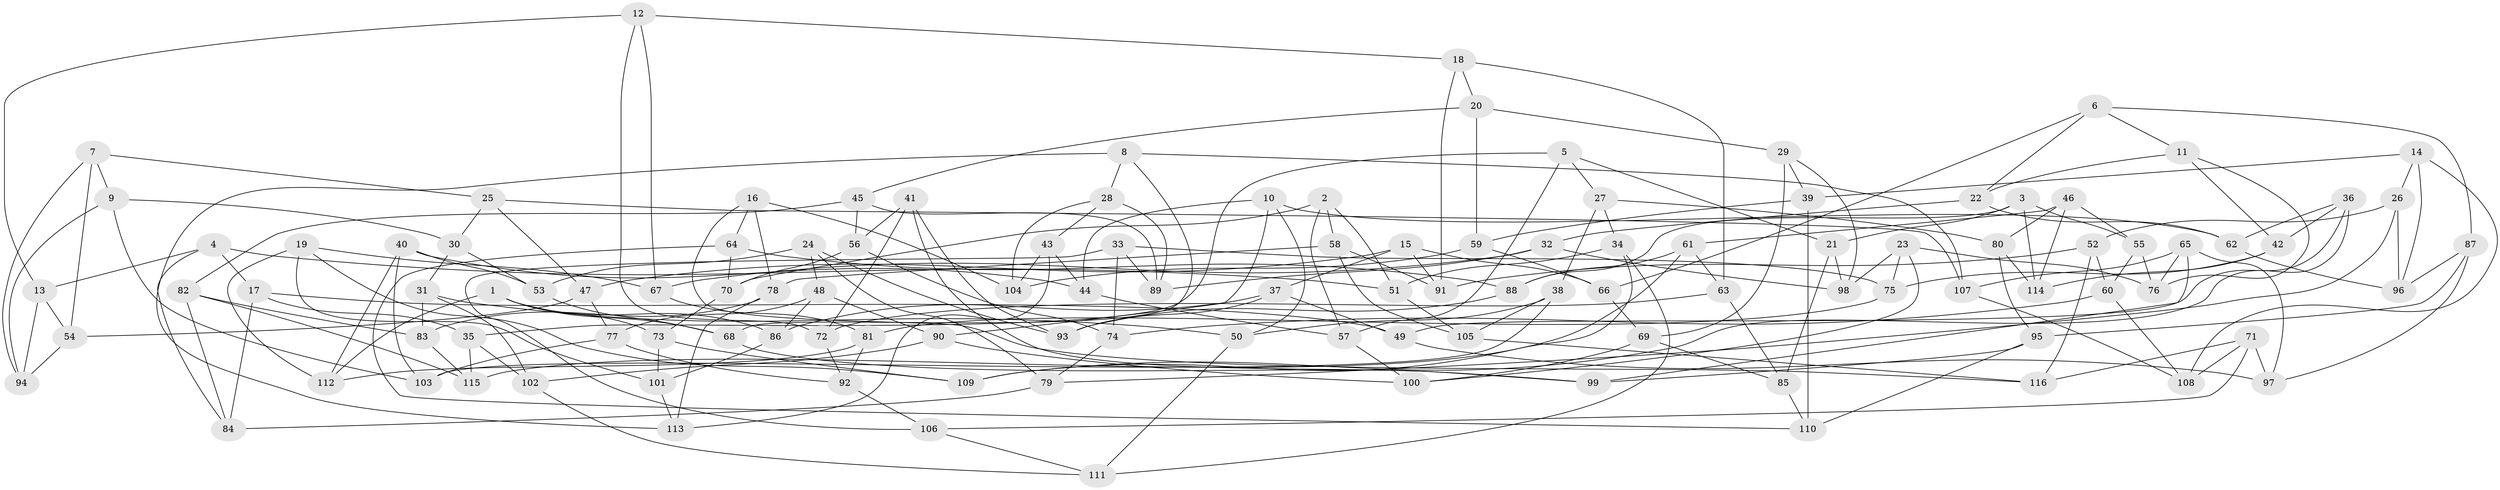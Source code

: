 // Generated by graph-tools (version 1.1) at 2025/02/03/09/25 03:02:54]
// undirected, 116 vertices, 232 edges
graph export_dot {
graph [start="1"]
  node [color=gray90,style=filled];
  1;
  2;
  3;
  4;
  5;
  6;
  7;
  8;
  9;
  10;
  11;
  12;
  13;
  14;
  15;
  16;
  17;
  18;
  19;
  20;
  21;
  22;
  23;
  24;
  25;
  26;
  27;
  28;
  29;
  30;
  31;
  32;
  33;
  34;
  35;
  36;
  37;
  38;
  39;
  40;
  41;
  42;
  43;
  44;
  45;
  46;
  47;
  48;
  49;
  50;
  51;
  52;
  53;
  54;
  55;
  56;
  57;
  58;
  59;
  60;
  61;
  62;
  63;
  64;
  65;
  66;
  67;
  68;
  69;
  70;
  71;
  72;
  73;
  74;
  75;
  76;
  77;
  78;
  79;
  80;
  81;
  82;
  83;
  84;
  85;
  86;
  87;
  88;
  89;
  90;
  91;
  92;
  93;
  94;
  95;
  96;
  97;
  98;
  99;
  100;
  101;
  102;
  103;
  104;
  105;
  106;
  107;
  108;
  109;
  110;
  111;
  112;
  113;
  114;
  115;
  116;
  1 -- 73;
  1 -- 86;
  1 -- 112;
  1 -- 68;
  2 -- 58;
  2 -- 51;
  2 -- 57;
  2 -- 70;
  3 -- 21;
  3 -- 114;
  3 -- 55;
  3 -- 88;
  4 -- 13;
  4 -- 17;
  4 -- 51;
  4 -- 84;
  5 -- 35;
  5 -- 21;
  5 -- 27;
  5 -- 57;
  6 -- 66;
  6 -- 22;
  6 -- 11;
  6 -- 87;
  7 -- 54;
  7 -- 94;
  7 -- 9;
  7 -- 25;
  8 -- 113;
  8 -- 68;
  8 -- 107;
  8 -- 28;
  9 -- 94;
  9 -- 30;
  9 -- 103;
  10 -- 62;
  10 -- 90;
  10 -- 50;
  10 -- 44;
  11 -- 76;
  11 -- 22;
  11 -- 42;
  12 -- 13;
  12 -- 18;
  12 -- 72;
  12 -- 67;
  13 -- 54;
  13 -- 94;
  14 -- 108;
  14 -- 39;
  14 -- 96;
  14 -- 26;
  15 -- 91;
  15 -- 37;
  15 -- 47;
  15 -- 66;
  16 -- 104;
  16 -- 78;
  16 -- 64;
  16 -- 116;
  17 -- 49;
  17 -- 84;
  17 -- 35;
  18 -- 63;
  18 -- 20;
  18 -- 91;
  19 -- 67;
  19 -- 109;
  19 -- 112;
  19 -- 101;
  20 -- 59;
  20 -- 45;
  20 -- 29;
  21 -- 85;
  21 -- 98;
  22 -- 32;
  22 -- 62;
  23 -- 100;
  23 -- 98;
  23 -- 76;
  23 -- 75;
  24 -- 53;
  24 -- 79;
  24 -- 48;
  24 -- 93;
  25 -- 107;
  25 -- 47;
  25 -- 30;
  26 -- 96;
  26 -- 52;
  26 -- 79;
  27 -- 34;
  27 -- 80;
  27 -- 38;
  28 -- 104;
  28 -- 43;
  28 -- 89;
  29 -- 69;
  29 -- 39;
  29 -- 98;
  30 -- 53;
  30 -- 31;
  31 -- 83;
  31 -- 102;
  31 -- 50;
  32 -- 98;
  32 -- 67;
  32 -- 89;
  33 -- 106;
  33 -- 74;
  33 -- 75;
  33 -- 89;
  34 -- 111;
  34 -- 51;
  34 -- 109;
  35 -- 102;
  35 -- 115;
  36 -- 42;
  36 -- 109;
  36 -- 49;
  36 -- 62;
  37 -- 93;
  37 -- 49;
  37 -- 86;
  38 -- 50;
  38 -- 103;
  38 -- 105;
  39 -- 110;
  39 -- 59;
  40 -- 103;
  40 -- 53;
  40 -- 112;
  40 -- 44;
  41 -- 93;
  41 -- 72;
  41 -- 99;
  41 -- 56;
  42 -- 114;
  42 -- 75;
  43 -- 113;
  43 -- 44;
  43 -- 104;
  44 -- 57;
  45 -- 56;
  45 -- 82;
  45 -- 89;
  46 -- 114;
  46 -- 80;
  46 -- 55;
  46 -- 61;
  47 -- 77;
  47 -- 54;
  48 -- 90;
  48 -- 86;
  48 -- 77;
  49 -- 97;
  50 -- 111;
  51 -- 105;
  52 -- 60;
  52 -- 91;
  52 -- 116;
  53 -- 68;
  54 -- 94;
  55 -- 60;
  55 -- 76;
  56 -- 70;
  56 -- 74;
  57 -- 100;
  58 -- 91;
  58 -- 78;
  58 -- 105;
  59 -- 104;
  59 -- 66;
  60 -- 74;
  60 -- 108;
  61 -- 115;
  61 -- 63;
  61 -- 88;
  62 -- 96;
  63 -- 72;
  63 -- 85;
  64 -- 88;
  64 -- 110;
  64 -- 70;
  65 -- 97;
  65 -- 76;
  65 -- 99;
  65 -- 107;
  66 -- 69;
  67 -- 81;
  68 -- 99;
  69 -- 100;
  69 -- 85;
  70 -- 73;
  71 -- 97;
  71 -- 106;
  71 -- 116;
  71 -- 108;
  72 -- 92;
  73 -- 109;
  73 -- 101;
  74 -- 79;
  75 -- 81;
  77 -- 92;
  77 -- 103;
  78 -- 83;
  78 -- 113;
  79 -- 84;
  80 -- 95;
  80 -- 114;
  81 -- 92;
  81 -- 112;
  82 -- 115;
  82 -- 83;
  82 -- 84;
  83 -- 115;
  85 -- 110;
  86 -- 101;
  87 -- 95;
  87 -- 97;
  87 -- 96;
  88 -- 93;
  90 -- 102;
  90 -- 100;
  92 -- 106;
  95 -- 99;
  95 -- 110;
  101 -- 113;
  102 -- 111;
  105 -- 116;
  106 -- 111;
  107 -- 108;
}
